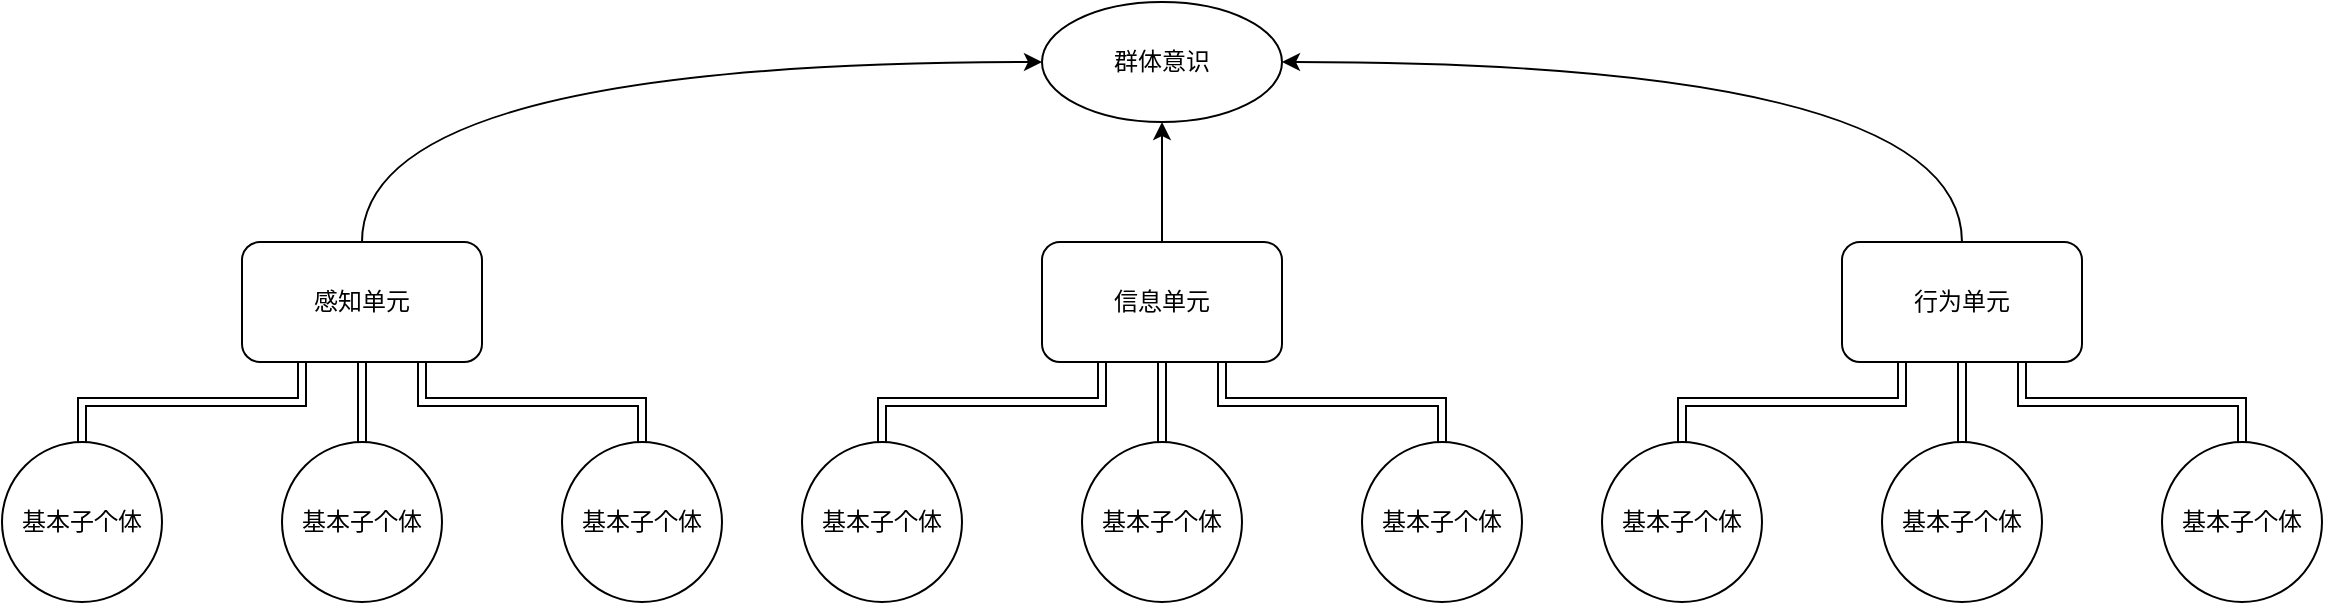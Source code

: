 <mxfile version="18.0.6" type="device"><diagram id="RCVacVUfeNslLVTOt10L" name="第 1 页"><mxGraphModel dx="1422" dy="869" grid="1" gridSize="10" guides="1" tooltips="1" connect="1" arrows="1" fold="1" page="1" pageScale="1" pageWidth="1600" pageHeight="900" math="0" shadow="0"><root><mxCell id="0"/><mxCell id="1" parent="0"/><mxCell id="lSKlHlhvDWlKKKx8EpEw-23" style="edgeStyle=orthogonalEdgeStyle;shape=link;curved=1;rounded=0;orthogonalLoop=1;jettySize=auto;html=1;exitX=0.5;exitY=0;exitDx=0;exitDy=0;entryX=0.25;entryY=1;entryDx=0;entryDy=0;" edge="1" parent="1" source="lSKlHlhvDWlKKKx8EpEw-17" target="lSKlHlhvDWlKKKx8EpEw-22"><mxGeometry relative="1" as="geometry"/></mxCell><mxCell id="lSKlHlhvDWlKKKx8EpEw-17" value="基本子个体" style="ellipse;whiteSpace=wrap;html=1;aspect=fixed;" vertex="1" parent="1"><mxGeometry x="600" y="440" width="80" height="80" as="geometry"/></mxCell><mxCell id="lSKlHlhvDWlKKKx8EpEw-25" style="edgeStyle=orthogonalEdgeStyle;shape=link;curved=1;rounded=0;orthogonalLoop=1;jettySize=auto;html=1;exitX=0.5;exitY=0;exitDx=0;exitDy=0;entryX=0.75;entryY=1;entryDx=0;entryDy=0;" edge="1" parent="1" source="lSKlHlhvDWlKKKx8EpEw-19" target="lSKlHlhvDWlKKKx8EpEw-22"><mxGeometry relative="1" as="geometry"/></mxCell><mxCell id="lSKlHlhvDWlKKKx8EpEw-19" value="基本子个体" style="ellipse;whiteSpace=wrap;html=1;aspect=fixed;" vertex="1" parent="1"><mxGeometry x="880" y="440" width="80" height="80" as="geometry"/></mxCell><mxCell id="lSKlHlhvDWlKKKx8EpEw-24" style="edgeStyle=orthogonalEdgeStyle;shape=link;curved=1;rounded=0;orthogonalLoop=1;jettySize=auto;html=1;exitX=0.5;exitY=0;exitDx=0;exitDy=0;entryX=0.5;entryY=1;entryDx=0;entryDy=0;" edge="1" parent="1" source="lSKlHlhvDWlKKKx8EpEw-20" target="lSKlHlhvDWlKKKx8EpEw-22"><mxGeometry relative="1" as="geometry"/></mxCell><mxCell id="lSKlHlhvDWlKKKx8EpEw-20" value="基本子个体" style="ellipse;whiteSpace=wrap;html=1;aspect=fixed;" vertex="1" parent="1"><mxGeometry x="740" y="440" width="80" height="80" as="geometry"/></mxCell><mxCell id="lSKlHlhvDWlKKKx8EpEw-27" style="edgeStyle=orthogonalEdgeStyle;curved=1;rounded=0;orthogonalLoop=1;jettySize=auto;html=1;exitX=0.5;exitY=0;exitDx=0;exitDy=0;entryX=0.5;entryY=1;entryDx=0;entryDy=0;" edge="1" parent="1" source="lSKlHlhvDWlKKKx8EpEw-22" target="lSKlHlhvDWlKKKx8EpEw-26"><mxGeometry relative="1" as="geometry"/></mxCell><mxCell id="lSKlHlhvDWlKKKx8EpEw-22" value="信息单元" style="rounded=1;whiteSpace=wrap;html=1;" vertex="1" parent="1"><mxGeometry x="720" y="340" width="120" height="60" as="geometry"/></mxCell><mxCell id="lSKlHlhvDWlKKKx8EpEw-26" value="群体意识" style="ellipse;whiteSpace=wrap;html=1;" vertex="1" parent="1"><mxGeometry x="720" y="220" width="120" height="60" as="geometry"/></mxCell><mxCell id="lSKlHlhvDWlKKKx8EpEw-28" style="edgeStyle=orthogonalEdgeStyle;shape=link;curved=1;rounded=0;orthogonalLoop=1;jettySize=auto;html=1;exitX=0.5;exitY=0;exitDx=0;exitDy=0;entryX=0.25;entryY=1;entryDx=0;entryDy=0;" edge="1" parent="1" source="lSKlHlhvDWlKKKx8EpEw-29" target="lSKlHlhvDWlKKKx8EpEw-34"><mxGeometry relative="1" as="geometry"/></mxCell><mxCell id="lSKlHlhvDWlKKKx8EpEw-29" value="基本子个体" style="ellipse;whiteSpace=wrap;html=1;aspect=fixed;" vertex="1" parent="1"><mxGeometry x="1000" y="440" width="80" height="80" as="geometry"/></mxCell><mxCell id="lSKlHlhvDWlKKKx8EpEw-30" style="edgeStyle=orthogonalEdgeStyle;shape=link;curved=1;rounded=0;orthogonalLoop=1;jettySize=auto;html=1;exitX=0.5;exitY=0;exitDx=0;exitDy=0;entryX=0.75;entryY=1;entryDx=0;entryDy=0;" edge="1" parent="1" source="lSKlHlhvDWlKKKx8EpEw-31" target="lSKlHlhvDWlKKKx8EpEw-34"><mxGeometry relative="1" as="geometry"/></mxCell><mxCell id="lSKlHlhvDWlKKKx8EpEw-31" value="基本子个体" style="ellipse;whiteSpace=wrap;html=1;aspect=fixed;" vertex="1" parent="1"><mxGeometry x="1280" y="440" width="80" height="80" as="geometry"/></mxCell><mxCell id="lSKlHlhvDWlKKKx8EpEw-32" style="edgeStyle=orthogonalEdgeStyle;shape=link;curved=1;rounded=0;orthogonalLoop=1;jettySize=auto;html=1;exitX=0.5;exitY=0;exitDx=0;exitDy=0;entryX=0.5;entryY=1;entryDx=0;entryDy=0;" edge="1" parent="1" source="lSKlHlhvDWlKKKx8EpEw-33" target="lSKlHlhvDWlKKKx8EpEw-34"><mxGeometry relative="1" as="geometry"/></mxCell><mxCell id="lSKlHlhvDWlKKKx8EpEw-33" value="基本子个体" style="ellipse;whiteSpace=wrap;html=1;aspect=fixed;" vertex="1" parent="1"><mxGeometry x="1140" y="440" width="80" height="80" as="geometry"/></mxCell><mxCell id="lSKlHlhvDWlKKKx8EpEw-35" style="edgeStyle=orthogonalEdgeStyle;curved=1;rounded=0;orthogonalLoop=1;jettySize=auto;html=1;exitX=0.5;exitY=0;exitDx=0;exitDy=0;entryX=1;entryY=0.5;entryDx=0;entryDy=0;" edge="1" parent="1" source="lSKlHlhvDWlKKKx8EpEw-34" target="lSKlHlhvDWlKKKx8EpEw-26"><mxGeometry relative="1" as="geometry"/></mxCell><mxCell id="lSKlHlhvDWlKKKx8EpEw-34" value="行为单元" style="rounded=1;whiteSpace=wrap;html=1;" vertex="1" parent="1"><mxGeometry x="1120" y="340" width="120" height="60" as="geometry"/></mxCell><mxCell id="lSKlHlhvDWlKKKx8EpEw-42" style="edgeStyle=orthogonalEdgeStyle;shape=link;curved=1;rounded=0;orthogonalLoop=1;jettySize=auto;html=1;exitX=0.5;exitY=0;exitDx=0;exitDy=0;entryX=0.25;entryY=1;entryDx=0;entryDy=0;" edge="1" parent="1" source="lSKlHlhvDWlKKKx8EpEw-43" target="lSKlHlhvDWlKKKx8EpEw-48"><mxGeometry relative="1" as="geometry"/></mxCell><mxCell id="lSKlHlhvDWlKKKx8EpEw-43" value="基本子个体" style="ellipse;whiteSpace=wrap;html=1;aspect=fixed;" vertex="1" parent="1"><mxGeometry x="200" y="440" width="80" height="80" as="geometry"/></mxCell><mxCell id="lSKlHlhvDWlKKKx8EpEw-44" style="edgeStyle=orthogonalEdgeStyle;shape=link;curved=1;rounded=0;orthogonalLoop=1;jettySize=auto;html=1;exitX=0.5;exitY=0;exitDx=0;exitDy=0;entryX=0.75;entryY=1;entryDx=0;entryDy=0;" edge="1" parent="1" source="lSKlHlhvDWlKKKx8EpEw-45" target="lSKlHlhvDWlKKKx8EpEw-48"><mxGeometry relative="1" as="geometry"/></mxCell><mxCell id="lSKlHlhvDWlKKKx8EpEw-45" value="基本子个体" style="ellipse;whiteSpace=wrap;html=1;aspect=fixed;" vertex="1" parent="1"><mxGeometry x="480" y="440" width="80" height="80" as="geometry"/></mxCell><mxCell id="lSKlHlhvDWlKKKx8EpEw-46" style="edgeStyle=orthogonalEdgeStyle;shape=link;curved=1;rounded=0;orthogonalLoop=1;jettySize=auto;html=1;exitX=0.5;exitY=0;exitDx=0;exitDy=0;entryX=0.5;entryY=1;entryDx=0;entryDy=0;" edge="1" parent="1" source="lSKlHlhvDWlKKKx8EpEw-47" target="lSKlHlhvDWlKKKx8EpEw-48"><mxGeometry relative="1" as="geometry"/></mxCell><mxCell id="lSKlHlhvDWlKKKx8EpEw-47" value="基本子个体" style="ellipse;whiteSpace=wrap;html=1;aspect=fixed;" vertex="1" parent="1"><mxGeometry x="340" y="440" width="80" height="80" as="geometry"/></mxCell><mxCell id="lSKlHlhvDWlKKKx8EpEw-49" style="edgeStyle=orthogonalEdgeStyle;curved=1;rounded=0;orthogonalLoop=1;jettySize=auto;html=1;exitX=0.5;exitY=0;exitDx=0;exitDy=0;entryX=0;entryY=0.5;entryDx=0;entryDy=0;" edge="1" parent="1" source="lSKlHlhvDWlKKKx8EpEw-48" target="lSKlHlhvDWlKKKx8EpEw-26"><mxGeometry relative="1" as="geometry"/></mxCell><mxCell id="lSKlHlhvDWlKKKx8EpEw-48" value="感知单元" style="rounded=1;whiteSpace=wrap;html=1;" vertex="1" parent="1"><mxGeometry x="320" y="340" width="120" height="60" as="geometry"/></mxCell></root></mxGraphModel></diagram></mxfile>